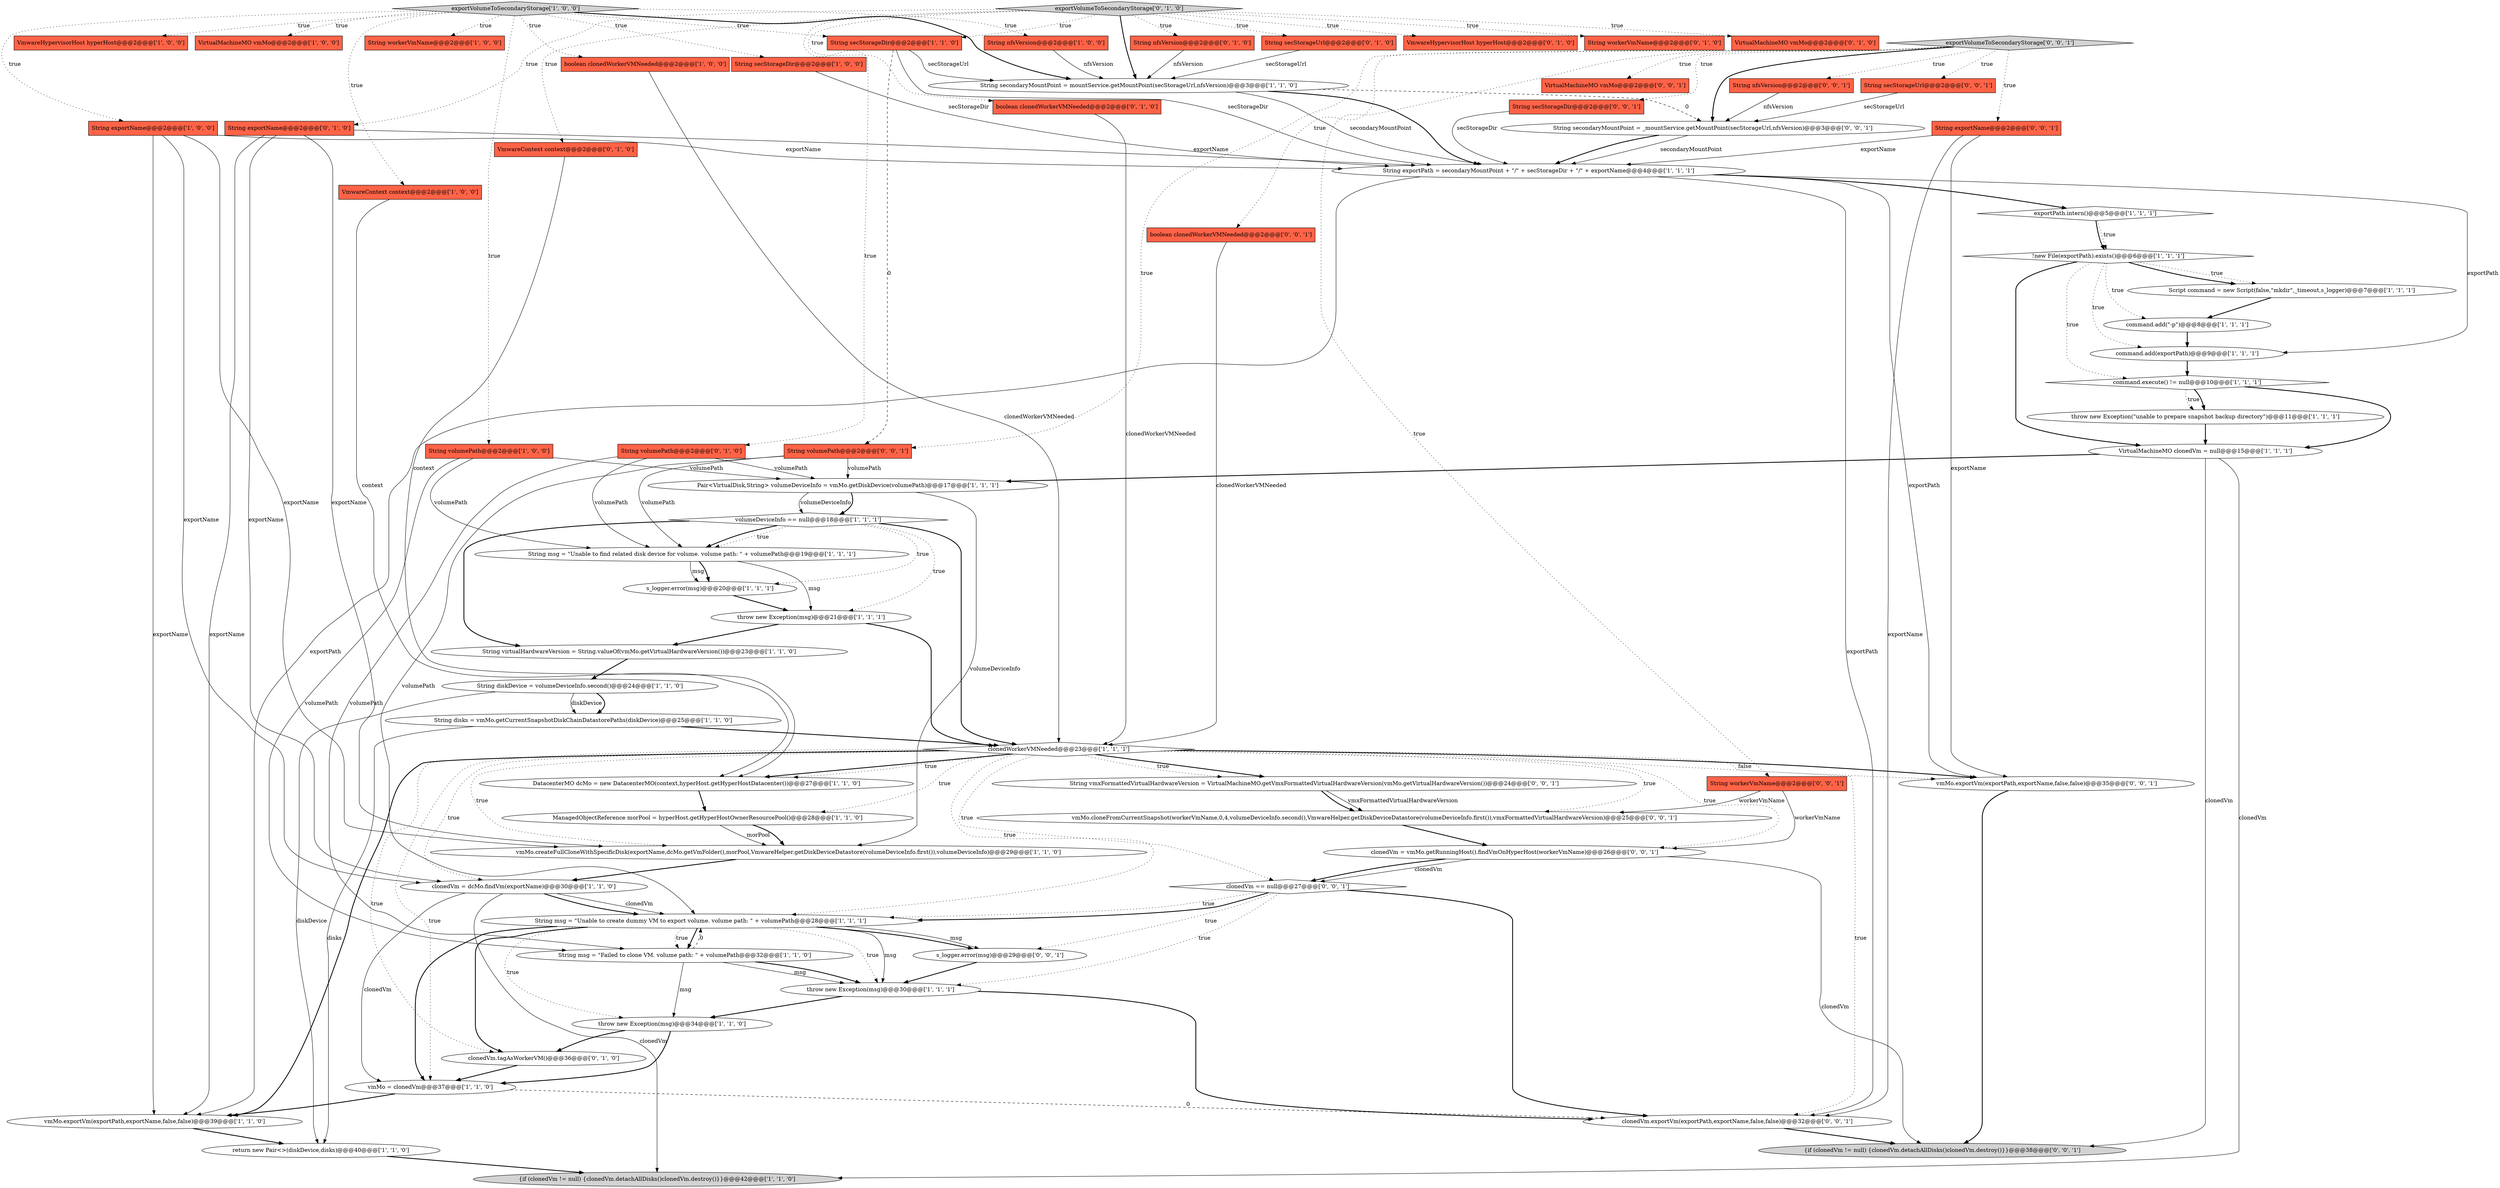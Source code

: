 digraph {
26 [style = filled, label = "s_logger.error(msg)@@@20@@@['1', '1', '1']", fillcolor = white, shape = ellipse image = "AAA0AAABBB1BBB"];
50 [style = filled, label = "String secStorageUrl@@@2@@@['0', '1', '0']", fillcolor = tomato, shape = box image = "AAA0AAABBB2BBB"];
18 [style = filled, label = "ManagedObjectReference morPool = hyperHost.getHyperHostOwnerResourcePool()@@@28@@@['1', '1', '0']", fillcolor = white, shape = ellipse image = "AAA0AAABBB1BBB"];
24 [style = filled, label = "VmwareHypervisorHost hyperHost@@@2@@@['1', '0', '0']", fillcolor = tomato, shape = box image = "AAA0AAABBB1BBB"];
19 [style = filled, label = "String disks = vmMo.getCurrentSnapshotDiskChainDatastorePaths(diskDevice)@@@25@@@['1', '1', '0']", fillcolor = white, shape = ellipse image = "AAA0AAABBB1BBB"];
54 [style = filled, label = "String secStorageUrl@@@2@@@['0', '0', '1']", fillcolor = tomato, shape = box image = "AAA0AAABBB3BBB"];
22 [style = filled, label = "!new File(exportPath).exists()@@@6@@@['1', '1', '1']", fillcolor = white, shape = diamond image = "AAA0AAABBB1BBB"];
68 [style = filled, label = "String volumePath@@@2@@@['0', '0', '1']", fillcolor = tomato, shape = box image = "AAA0AAABBB3BBB"];
47 [style = filled, label = "String volumePath@@@2@@@['0', '1', '0']", fillcolor = tomato, shape = box image = "AAA0AAABBB2BBB"];
11 [style = filled, label = "exportVolumeToSecondaryStorage['1', '0', '0']", fillcolor = lightgray, shape = diamond image = "AAA0AAABBB1BBB"];
58 [style = filled, label = "vmMo.cloneFromCurrentSnapshot(workerVmName,0,4,volumeDeviceInfo.second(),VmwareHelper.getDiskDeviceDatastore(volumeDeviceInfo.first()),vmxFormattedVirtualHardwareVersion)@@@25@@@['0', '0', '1']", fillcolor = white, shape = ellipse image = "AAA0AAABBB3BBB"];
17 [style = filled, label = "exportPath.intern()@@@5@@@['1', '1', '1']", fillcolor = white, shape = diamond image = "AAA0AAABBB1BBB"];
49 [style = filled, label = "VmwareHypervisorHost hyperHost@@@2@@@['0', '1', '0']", fillcolor = tomato, shape = box image = "AAA0AAABBB2BBB"];
4 [style = filled, label = "String diskDevice = volumeDeviceInfo.second()@@@24@@@['1', '1', '0']", fillcolor = white, shape = ellipse image = "AAA0AAABBB1BBB"];
23 [style = filled, label = "DatacenterMO dcMo = new DatacenterMO(context,hyperHost.getHyperHostDatacenter())@@@27@@@['1', '1', '0']", fillcolor = white, shape = ellipse image = "AAA0AAABBB1BBB"];
5 [style = filled, label = "clonedWorkerVMNeeded@@@23@@@['1', '1', '1']", fillcolor = white, shape = diamond image = "AAA0AAABBB1BBB"];
21 [style = filled, label = "throw new Exception(msg)@@@34@@@['1', '1', '0']", fillcolor = white, shape = ellipse image = "AAA0AAABBB1BBB"];
2 [style = filled, label = "boolean clonedWorkerVMNeeded@@@2@@@['1', '0', '0']", fillcolor = tomato, shape = box image = "AAA0AAABBB1BBB"];
40 [style = filled, label = "throw new Exception(\"unable to prepare snapshot backup directory\")@@@11@@@['1', '1', '1']", fillcolor = white, shape = ellipse image = "AAA0AAABBB1BBB"];
12 [style = filled, label = "throw new Exception(msg)@@@30@@@['1', '1', '1']", fillcolor = white, shape = ellipse image = "AAA0AAABBB1BBB"];
61 [style = filled, label = "String nfsVersion@@@2@@@['0', '0', '1']", fillcolor = tomato, shape = box image = "AAA0AAABBB3BBB"];
64 [style = filled, label = "VirtualMachineMO vmMo@@@2@@@['0', '0', '1']", fillcolor = tomato, shape = box image = "AAA0AAABBB3BBB"];
14 [style = filled, label = "VirtualMachineMO vmMo@@@2@@@['1', '0', '0']", fillcolor = tomato, shape = box image = "AAA0AAABBB1BBB"];
32 [style = filled, label = "String nfsVersion@@@2@@@['1', '0', '0']", fillcolor = tomato, shape = box image = "AAA0AAABBB1BBB"];
48 [style = filled, label = "String workerVmName@@@2@@@['0', '1', '0']", fillcolor = tomato, shape = box image = "AAA0AAABBB2BBB"];
63 [style = filled, label = "String secStorageDir@@@2@@@['0', '0', '1']", fillcolor = tomato, shape = box image = "AAA0AAABBB3BBB"];
20 [style = filled, label = "command.execute() != null@@@10@@@['1', '1', '1']", fillcolor = white, shape = diamond image = "AAA0AAABBB1BBB"];
45 [style = filled, label = "clonedVm.tagAsWorkerVM()@@@36@@@['0', '1', '0']", fillcolor = white, shape = ellipse image = "AAA1AAABBB2BBB"];
57 [style = filled, label = "exportVolumeToSecondaryStorage['0', '0', '1']", fillcolor = lightgray, shape = diamond image = "AAA0AAABBB3BBB"];
67 [style = filled, label = "clonedVm.exportVm(exportPath,exportName,false,false)@@@32@@@['0', '0', '1']", fillcolor = white, shape = ellipse image = "AAA0AAABBB3BBB"];
39 [style = filled, label = "String secStorageDir@@@2@@@['1', '1', '0']", fillcolor = tomato, shape = box image = "AAA0AAABBB1BBB"];
62 [style = filled, label = "s_logger.error(msg)@@@29@@@['0', '0', '1']", fillcolor = white, shape = ellipse image = "AAA0AAABBB3BBB"];
8 [style = filled, label = "String workerVmName@@@2@@@['1', '0', '0']", fillcolor = tomato, shape = box image = "AAA0AAABBB1BBB"];
34 [style = filled, label = "String volumePath@@@2@@@['1', '0', '0']", fillcolor = tomato, shape = box image = "AAA0AAABBB1BBB"];
38 [style = filled, label = "Script command = new Script(false,\"mkdir\",_timeout,s_logger)@@@7@@@['1', '1', '1']", fillcolor = white, shape = ellipse image = "AAA0AAABBB1BBB"];
28 [style = filled, label = "command.add(exportPath)@@@9@@@['1', '1', '1']", fillcolor = white, shape = ellipse image = "AAA0AAABBB1BBB"];
31 [style = filled, label = "command.add(\"-p\")@@@8@@@['1', '1', '1']", fillcolor = white, shape = ellipse image = "AAA0AAABBB1BBB"];
69 [style = filled, label = "String secondaryMountPoint = _mountService.getMountPoint(secStorageUrl,nfsVersion)@@@3@@@['0', '0', '1']", fillcolor = white, shape = ellipse image = "AAA0AAABBB3BBB"];
33 [style = filled, label = "String msg = \"Unable to create dummy VM to export volume. volume path: \" + volumePath@@@28@@@['1', '1', '1']", fillcolor = white, shape = ellipse image = "AAA0AAABBB1BBB"];
10 [style = filled, label = "Pair<VirtualDisk,String> volumeDeviceInfo = vmMo.getDiskDevice(volumePath)@@@17@@@['1', '1', '1']", fillcolor = white, shape = ellipse image = "AAA0AAABBB1BBB"];
15 [style = filled, label = "String secStorageDir@@@2@@@['1', '0', '0']", fillcolor = tomato, shape = box image = "AAA0AAABBB1BBB"];
65 [style = filled, label = "boolean clonedWorkerVMNeeded@@@2@@@['0', '0', '1']", fillcolor = tomato, shape = box image = "AAA0AAABBB3BBB"];
43 [style = filled, label = "boolean clonedWorkerVMNeeded@@@2@@@['0', '1', '0']", fillcolor = tomato, shape = box image = "AAA0AAABBB2BBB"];
0 [style = filled, label = "throw new Exception(msg)@@@21@@@['1', '1', '1']", fillcolor = white, shape = ellipse image = "AAA0AAABBB1BBB"];
35 [style = filled, label = "VirtualMachineMO clonedVm = null@@@15@@@['1', '1', '1']", fillcolor = white, shape = ellipse image = "AAA0AAABBB1BBB"];
52 [style = filled, label = "exportVolumeToSecondaryStorage['0', '1', '0']", fillcolor = lightgray, shape = diamond image = "AAA0AAABBB2BBB"];
36 [style = filled, label = "String exportName@@@2@@@['1', '0', '0']", fillcolor = tomato, shape = box image = "AAA0AAABBB1BBB"];
44 [style = filled, label = "VmwareContext context@@@2@@@['0', '1', '0']", fillcolor = tomato, shape = box image = "AAA0AAABBB2BBB"];
13 [style = filled, label = "String exportPath = secondaryMountPoint + \"/\" + secStorageDir + \"/\" + exportName@@@4@@@['1', '1', '1']", fillcolor = white, shape = ellipse image = "AAA0AAABBB1BBB"];
16 [style = filled, label = "clonedVm = dcMo.findVm(exportName)@@@30@@@['1', '1', '0']", fillcolor = white, shape = ellipse image = "AAA0AAABBB1BBB"];
60 [style = filled, label = "String exportName@@@2@@@['0', '0', '1']", fillcolor = tomato, shape = box image = "AAA0AAABBB3BBB"];
37 [style = filled, label = "VmwareContext context@@@2@@@['1', '0', '0']", fillcolor = tomato, shape = box image = "AAA0AAABBB1BBB"];
53 [style = filled, label = "clonedVm = vmMo.getRunningHost().findVmOnHyperHost(workerVmName)@@@26@@@['0', '0', '1']", fillcolor = white, shape = ellipse image = "AAA0AAABBB3BBB"];
6 [style = filled, label = "volumeDeviceInfo == null@@@18@@@['1', '1', '1']", fillcolor = white, shape = diamond image = "AAA0AAABBB1BBB"];
1 [style = filled, label = "vmMo.exportVm(exportPath,exportName,false,false)@@@39@@@['1', '1', '0']", fillcolor = white, shape = ellipse image = "AAA0AAABBB1BBB"];
55 [style = filled, label = "String workerVmName@@@2@@@['0', '0', '1']", fillcolor = tomato, shape = box image = "AAA0AAABBB3BBB"];
25 [style = filled, label = "return new Pair<>(diskDevice,disks)@@@40@@@['1', '1', '0']", fillcolor = white, shape = ellipse image = "AAA0AAABBB1BBB"];
70 [style = filled, label = "vmMo.exportVm(exportPath,exportName,false,false)@@@35@@@['0', '0', '1']", fillcolor = white, shape = ellipse image = "AAA0AAABBB3BBB"];
27 [style = filled, label = "vmMo = clonedVm@@@37@@@['1', '1', '0']", fillcolor = white, shape = ellipse image = "AAA0AAABBB1BBB"];
29 [style = filled, label = "String msg = \"Unable to find related disk device for volume. volume path: \" + volumePath@@@19@@@['1', '1', '1']", fillcolor = white, shape = ellipse image = "AAA0AAABBB1BBB"];
42 [style = filled, label = "String exportName@@@2@@@['0', '1', '0']", fillcolor = tomato, shape = box image = "AAA0AAABBB2BBB"];
59 [style = filled, label = "clonedVm == null@@@27@@@['0', '0', '1']", fillcolor = white, shape = diamond image = "AAA0AAABBB3BBB"];
41 [style = filled, label = "String msg = \"Failed to clone VM. volume path: \" + volumePath@@@32@@@['1', '1', '0']", fillcolor = white, shape = ellipse image = "AAA0AAABBB1BBB"];
3 [style = filled, label = "String secondaryMountPoint = mountService.getMountPoint(secStorageUrl,nfsVersion)@@@3@@@['1', '1', '0']", fillcolor = white, shape = ellipse image = "AAA0AAABBB1BBB"];
9 [style = filled, label = "{if (clonedVm != null) {clonedVm.detachAllDisks()clonedVm.destroy()}}@@@42@@@['1', '1', '0']", fillcolor = lightgray, shape = ellipse image = "AAA0AAABBB1BBB"];
30 [style = filled, label = "vmMo.createFullCloneWithSpecificDisk(exportName,dcMo.getVmFolder(),morPool,VmwareHelper.getDiskDeviceDatastore(volumeDeviceInfo.first()),volumeDeviceInfo)@@@29@@@['1', '1', '0']", fillcolor = white, shape = ellipse image = "AAA0AAABBB1BBB"];
46 [style = filled, label = "VirtualMachineMO vmMo@@@2@@@['0', '1', '0']", fillcolor = tomato, shape = box image = "AAA0AAABBB2BBB"];
66 [style = filled, label = "String vmxFormattedVirtualHardwareVersion = VirtualMachineMO.getVmxFormattedVirtualHardwareVersion(vmMo.getVirtualHardwareVersion())@@@24@@@['0', '0', '1']", fillcolor = white, shape = ellipse image = "AAA0AAABBB3BBB"];
56 [style = filled, label = "{if (clonedVm != null) {clonedVm.detachAllDisks()clonedVm.destroy()}}@@@38@@@['0', '0', '1']", fillcolor = lightgray, shape = ellipse image = "AAA0AAABBB3BBB"];
7 [style = filled, label = "String virtualHardwareVersion = String.valueOf(vmMo.getVirtualHardwareVersion())@@@23@@@['1', '1', '0']", fillcolor = white, shape = ellipse image = "AAA0AAABBB1BBB"];
51 [style = filled, label = "String nfsVersion@@@2@@@['0', '1', '0']", fillcolor = tomato, shape = box image = "AAA0AAABBB2BBB"];
39->68 [style = dashed, label="0"];
13->28 [style = solid, label="exportPath"];
5->18 [style = dotted, label="true"];
5->1 [style = bold, label=""];
37->23 [style = solid, label="context"];
58->53 [style = bold, label=""];
33->62 [style = bold, label=""];
22->20 [style = dotted, label="true"];
35->56 [style = solid, label="clonedVm"];
22->35 [style = bold, label=""];
22->38 [style = dotted, label="true"];
57->55 [style = dotted, label="true"];
66->58 [style = solid, label="vmxFormattedVirtualHardwareVersion"];
3->13 [style = bold, label=""];
36->1 [style = solid, label="exportName"];
5->70 [style = bold, label=""];
69->13 [style = bold, label=""];
57->60 [style = dotted, label="true"];
5->45 [style = dotted, label="true"];
4->19 [style = bold, label=""];
52->44 [style = dotted, label="true"];
10->30 [style = solid, label="volumeDeviceInfo"];
45->27 [style = bold, label=""];
41->21 [style = solid, label="msg"];
6->5 [style = bold, label=""];
57->69 [style = bold, label=""];
42->13 [style = solid, label="exportName"];
17->22 [style = bold, label=""];
40->35 [style = bold, label=""];
34->29 [style = solid, label="volumePath"];
19->25 [style = solid, label="disks"];
52->39 [style = dotted, label="true"];
39->13 [style = solid, label="secStorageDir"];
4->25 [style = solid, label="diskDevice"];
69->13 [style = solid, label="secondaryMountPoint"];
66->58 [style = bold, label=""];
6->29 [style = dotted, label="true"];
3->69 [style = dashed, label="0"];
33->62 [style = solid, label="msg"];
29->0 [style = solid, label="msg"];
29->26 [style = solid, label="msg"];
33->27 [style = bold, label=""];
55->58 [style = solid, label="workerVmName"];
22->28 [style = dotted, label="true"];
34->10 [style = solid, label="volumePath"];
11->24 [style = dotted, label="true"];
59->62 [style = dotted, label="true"];
19->5 [style = bold, label=""];
18->30 [style = solid, label="morPool"];
20->40 [style = dotted, label="true"];
13->70 [style = solid, label="exportPath"];
0->7 [style = bold, label=""];
4->19 [style = solid, label="diskDevice"];
54->69 [style = solid, label="secStorageUrl"];
51->3 [style = solid, label="nfsVersion"];
16->9 [style = solid, label="clonedVm"];
5->67 [style = dotted, label="true"];
65->5 [style = solid, label="clonedWorkerVMNeeded"];
68->10 [style = solid, label="volumePath"];
30->16 [style = bold, label=""];
1->25 [style = bold, label=""];
33->12 [style = solid, label="msg"];
6->0 [style = dotted, label="true"];
44->23 [style = solid, label="context"];
11->36 [style = dotted, label="true"];
57->64 [style = dotted, label="true"];
27->67 [style = dashed, label="0"];
10->6 [style = solid, label="volumeDeviceInfo"];
6->29 [style = bold, label=""];
20->35 [style = bold, label=""];
59->67 [style = bold, label=""];
52->43 [style = dotted, label="true"];
11->14 [style = dotted, label="true"];
5->66 [style = bold, label=""];
12->67 [style = bold, label=""];
5->33 [style = dotted, label="true"];
38->31 [style = bold, label=""];
42->1 [style = solid, label="exportName"];
25->9 [style = bold, label=""];
23->18 [style = bold, label=""];
11->39 [style = dotted, label="true"];
52->48 [style = dotted, label="true"];
53->56 [style = solid, label="clonedVm"];
47->10 [style = solid, label="volumePath"];
17->22 [style = dotted, label="true"];
63->13 [style = solid, label="secStorageDir"];
11->34 [style = dotted, label="true"];
33->12 [style = dotted, label="true"];
11->32 [style = dotted, label="true"];
31->28 [style = bold, label=""];
5->59 [style = dotted, label="true"];
5->53 [style = dotted, label="true"];
18->30 [style = bold, label=""];
21->45 [style = bold, label=""];
5->66 [style = dotted, label="true"];
33->45 [style = bold, label=""];
59->33 [style = dotted, label="true"];
33->41 [style = dotted, label="true"];
41->12 [style = solid, label="msg"];
52->49 [style = dotted, label="true"];
11->3 [style = bold, label=""];
22->38 [style = bold, label=""];
11->2 [style = dotted, label="true"];
67->56 [style = bold, label=""];
5->16 [style = dotted, label="true"];
16->33 [style = solid, label="clonedVm"];
68->33 [style = solid, label="volumePath"];
10->6 [style = bold, label=""];
42->30 [style = solid, label="exportName"];
60->67 [style = solid, label="exportName"];
28->20 [style = bold, label=""];
13->17 [style = bold, label=""];
36->30 [style = solid, label="exportName"];
3->13 [style = solid, label="secondaryMountPoint"];
13->1 [style = solid, label="exportPath"];
6->26 [style = dotted, label="true"];
55->53 [style = solid, label="workerVmName"];
43->5 [style = solid, label="clonedWorkerVMNeeded"];
5->27 [style = dotted, label="true"];
39->3 [style = solid, label="secStorageUrl"];
35->10 [style = bold, label=""];
33->41 [style = bold, label=""];
32->3 [style = solid, label="nfsVersion"];
50->3 [style = solid, label="secStorageUrl"];
62->12 [style = bold, label=""];
36->16 [style = solid, label="exportName"];
47->29 [style = solid, label="volumePath"];
59->33 [style = bold, label=""];
16->27 [style = solid, label="clonedVm"];
52->3 [style = bold, label=""];
70->56 [style = bold, label=""];
11->15 [style = dotted, label="true"];
52->46 [style = dotted, label="true"];
57->61 [style = dotted, label="true"];
61->69 [style = solid, label="nfsVersion"];
68->29 [style = solid, label="volumePath"];
52->47 [style = dotted, label="true"];
47->41 [style = solid, label="volumePath"];
53->59 [style = solid, label="clonedVm"];
52->51 [style = dotted, label="true"];
57->68 [style = dotted, label="true"];
5->70 [style = dotted, label="false"];
59->12 [style = dotted, label="true"];
52->50 [style = dotted, label="true"];
34->41 [style = solid, label="volumePath"];
53->59 [style = bold, label=""];
12->21 [style = bold, label=""];
60->70 [style = solid, label="exportName"];
57->65 [style = dotted, label="true"];
16->33 [style = bold, label=""];
41->12 [style = bold, label=""];
5->58 [style = dotted, label="true"];
57->54 [style = dotted, label="true"];
13->67 [style = solid, label="exportPath"];
60->13 [style = solid, label="exportName"];
33->21 [style = dotted, label="true"];
11->37 [style = dotted, label="true"];
57->63 [style = dotted, label="true"];
15->13 [style = solid, label="secStorageDir"];
5->30 [style = dotted, label="true"];
11->8 [style = dotted, label="true"];
42->16 [style = solid, label="exportName"];
27->1 [style = bold, label=""];
7->4 [style = bold, label=""];
5->23 [style = bold, label=""];
35->9 [style = solid, label="clonedVm"];
22->31 [style = dotted, label="true"];
2->5 [style = solid, label="clonedWorkerVMNeeded"];
36->13 [style = solid, label="exportName"];
21->27 [style = bold, label=""];
41->33 [style = dashed, label="0"];
6->7 [style = bold, label=""];
0->5 [style = bold, label=""];
52->42 [style = dotted, label="true"];
5->23 [style = dotted, label="true"];
26->0 [style = bold, label=""];
20->40 [style = bold, label=""];
29->26 [style = bold, label=""];
}
